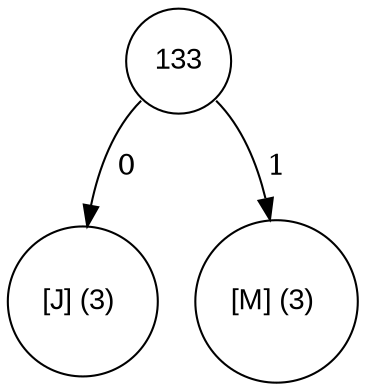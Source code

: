 digraph tree {
	node [fontname="Arial", shape="circle", width=0.5]; 

133:sw -> 74 [label = " 0"]; 
74 [label = "[J] (3) "]; 
133:se -> 77 [label = " 1"]; 
77 [label = "[M] (3) "]; 
}
